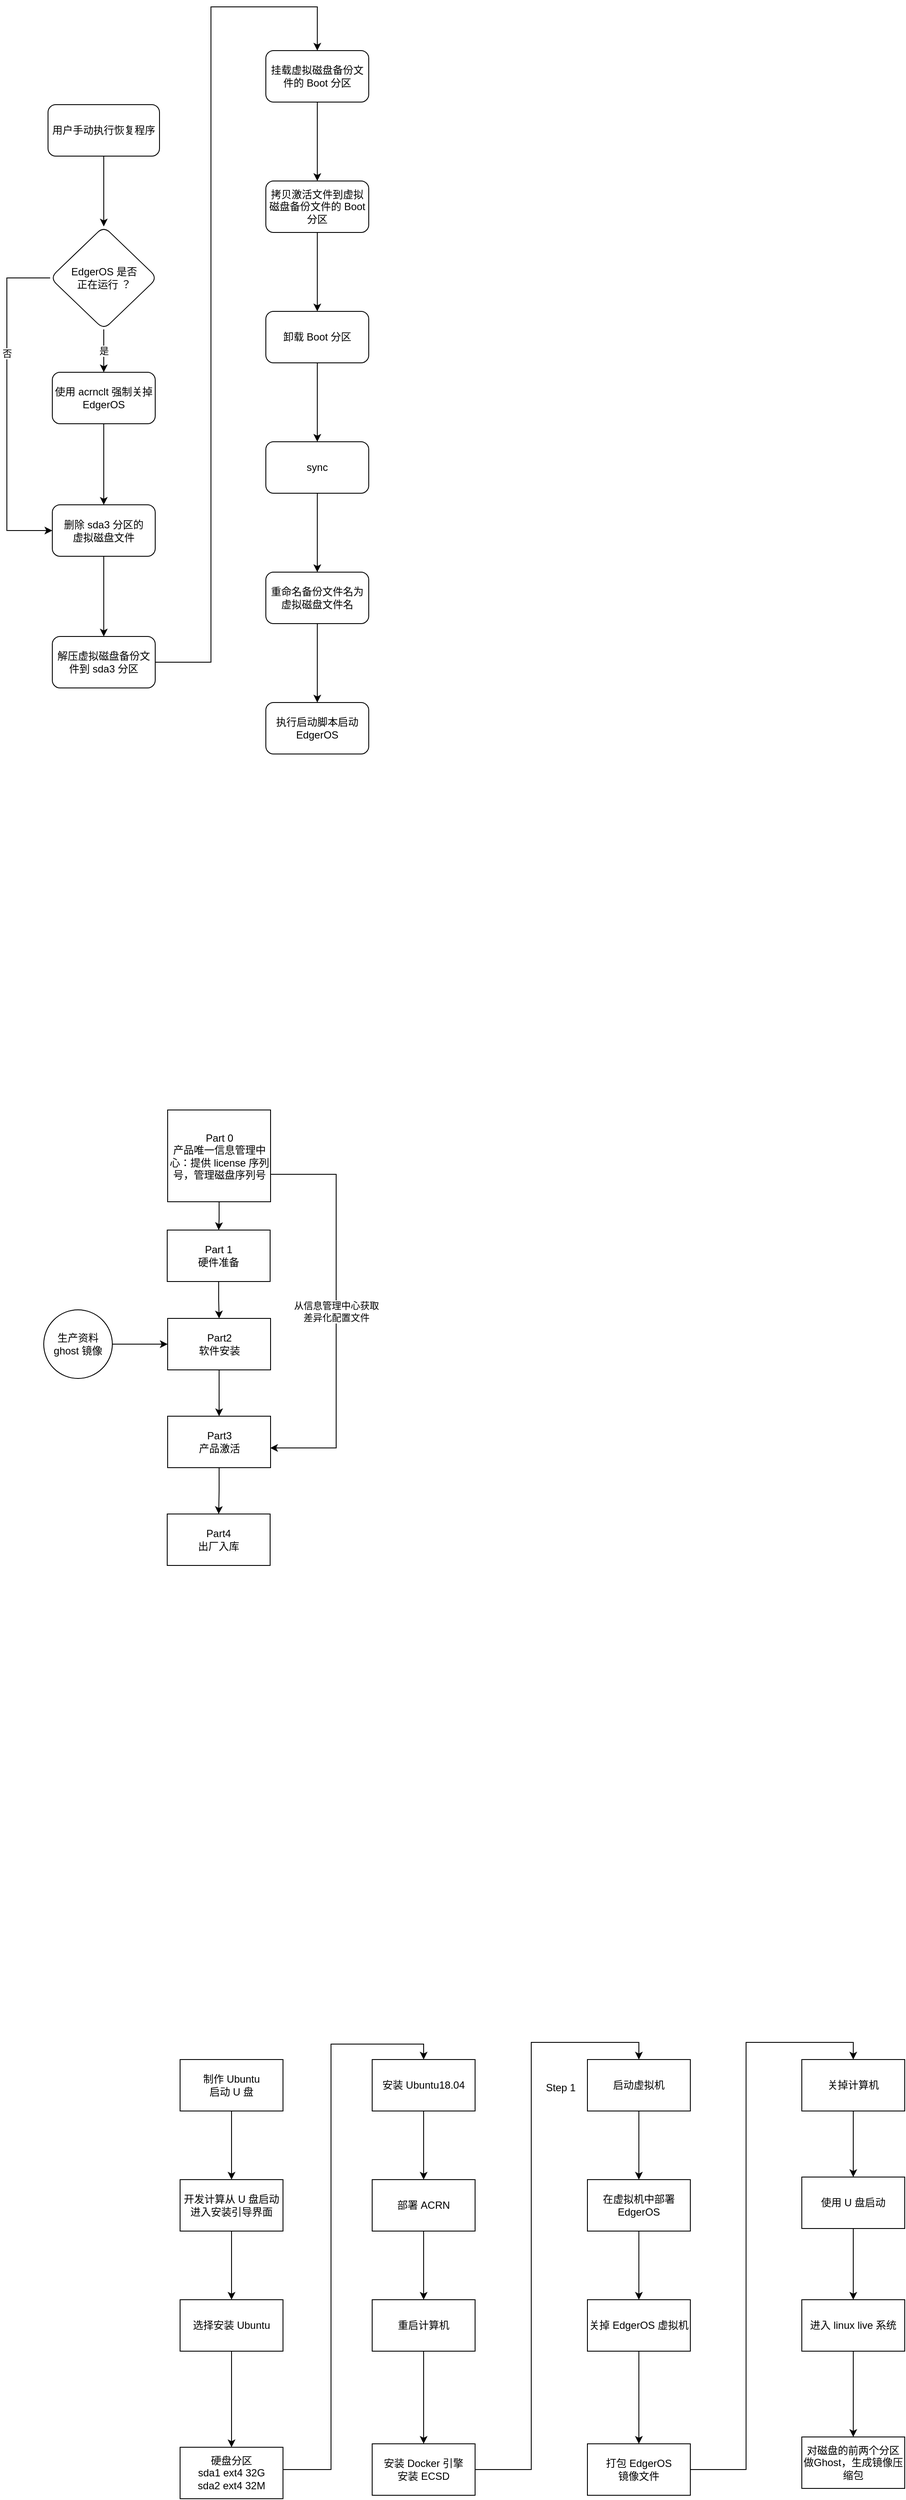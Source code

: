 <mxfile version="20.2.3" type="github">
  <diagram id="C5RBs43oDa-KdzZeNtuy" name="Page-1">
    <mxGraphModel dx="1087" dy="1874" grid="1" gridSize="10" guides="1" tooltips="1" connect="1" arrows="1" fold="1" page="1" pageScale="1" pageWidth="827" pageHeight="1169" math="0" shadow="0">
      <root>
        <mxCell id="WIyWlLk6GJQsqaUBKTNV-0" />
        <mxCell id="WIyWlLk6GJQsqaUBKTNV-1" parent="WIyWlLk6GJQsqaUBKTNV-0" />
        <mxCell id="gS-gUmE_YttaVzdTsZu5-10" value="" style="edgeStyle=orthogonalEdgeStyle;rounded=0;orthogonalLoop=1;jettySize=auto;html=1;" parent="WIyWlLk6GJQsqaUBKTNV-1" source="gS-gUmE_YttaVzdTsZu5-0" target="gS-gUmE_YttaVzdTsZu5-9" edge="1">
          <mxGeometry relative="1" as="geometry" />
        </mxCell>
        <mxCell id="gS-gUmE_YttaVzdTsZu5-0" value="用户手动执行恢复程序" style="rounded=1;whiteSpace=wrap;html=1;fontSize=12;glass=0;strokeWidth=1;shadow=0;" parent="WIyWlLk6GJQsqaUBKTNV-1" vertex="1">
          <mxGeometry x="212" y="88" width="130" height="60" as="geometry" />
        </mxCell>
        <mxCell id="gS-gUmE_YttaVzdTsZu5-12" value="是" style="edgeStyle=orthogonalEdgeStyle;rounded=0;orthogonalLoop=1;jettySize=auto;html=1;" parent="WIyWlLk6GJQsqaUBKTNV-1" source="gS-gUmE_YttaVzdTsZu5-9" target="gS-gUmE_YttaVzdTsZu5-11" edge="1">
          <mxGeometry relative="1" as="geometry" />
        </mxCell>
        <mxCell id="ZV1ujzpNFESYG6xru0eM-10" style="edgeStyle=orthogonalEdgeStyle;rounded=0;orthogonalLoop=1;jettySize=auto;html=1;entryX=0;entryY=0.5;entryDx=0;entryDy=0;" edge="1" parent="WIyWlLk6GJQsqaUBKTNV-1" source="gS-gUmE_YttaVzdTsZu5-9" target="ZV1ujzpNFESYG6xru0eM-4">
          <mxGeometry relative="1" as="geometry">
            <Array as="points">
              <mxPoint x="164" y="290" />
              <mxPoint x="164" y="585" />
            </Array>
          </mxGeometry>
        </mxCell>
        <mxCell id="ZV1ujzpNFESYG6xru0eM-11" value="否" style="edgeLabel;html=1;align=center;verticalAlign=middle;resizable=0;points=[];" vertex="1" connectable="0" parent="ZV1ujzpNFESYG6xru0eM-10">
          <mxGeometry x="-0.33" relative="1" as="geometry">
            <mxPoint y="5" as="offset" />
          </mxGeometry>
        </mxCell>
        <mxCell id="gS-gUmE_YttaVzdTsZu5-9" value="EdgerOS 是否&lt;br&gt;正在运行 ？" style="rhombus;whiteSpace=wrap;html=1;rounded=1;glass=0;strokeWidth=1;shadow=0;" parent="WIyWlLk6GJQsqaUBKTNV-1" vertex="1">
          <mxGeometry x="214.5" y="230" width="125" height="120" as="geometry" />
        </mxCell>
        <mxCell id="ZV1ujzpNFESYG6xru0eM-5" value="" style="edgeStyle=orthogonalEdgeStyle;rounded=0;orthogonalLoop=1;jettySize=auto;html=1;" edge="1" parent="WIyWlLk6GJQsqaUBKTNV-1" source="gS-gUmE_YttaVzdTsZu5-11" target="ZV1ujzpNFESYG6xru0eM-4">
          <mxGeometry relative="1" as="geometry" />
        </mxCell>
        <mxCell id="gS-gUmE_YttaVzdTsZu5-11" value="使用 acrnclt 强制关掉 EdgerOS" style="whiteSpace=wrap;html=1;rounded=1;glass=0;strokeWidth=1;shadow=0;" parent="WIyWlLk6GJQsqaUBKTNV-1" vertex="1">
          <mxGeometry x="217" y="400" width="120" height="60" as="geometry" />
        </mxCell>
        <mxCell id="gS-gUmE_YttaVzdTsZu5-25" value="执行启动脚本启动 EdgerOS" style="whiteSpace=wrap;html=1;rounded=1;glass=0;strokeWidth=1;shadow=0;flipV=1;flipH=0;" parent="WIyWlLk6GJQsqaUBKTNV-1" vertex="1">
          <mxGeometry x="466" y="785" width="120" height="60" as="geometry" />
        </mxCell>
        <mxCell id="gS-gUmE_YttaVzdTsZu5-35" style="edgeStyle=orthogonalEdgeStyle;rounded=0;orthogonalLoop=1;jettySize=auto;html=1;exitX=0.5;exitY=1;exitDx=0;exitDy=0;entryX=0.5;entryY=0;entryDx=0;entryDy=0;" parent="WIyWlLk6GJQsqaUBKTNV-1" source="gS-gUmE_YttaVzdTsZu5-26" target="gS-gUmE_YttaVzdTsZu5-25" edge="1">
          <mxGeometry relative="1" as="geometry" />
        </mxCell>
        <mxCell id="gS-gUmE_YttaVzdTsZu5-26" value="重命名备份文件名为虚拟磁盘文件名" style="whiteSpace=wrap;html=1;rounded=1;glass=0;strokeWidth=1;shadow=0;flipV=1;flipH=0;" parent="WIyWlLk6GJQsqaUBKTNV-1" vertex="1">
          <mxGeometry x="466" y="633" width="120" height="60" as="geometry" />
        </mxCell>
        <mxCell id="ZV1ujzpNFESYG6xru0eM-8" style="edgeStyle=orthogonalEdgeStyle;rounded=0;orthogonalLoop=1;jettySize=auto;html=1;exitX=0.5;exitY=1;exitDx=0;exitDy=0;" edge="1" parent="WIyWlLk6GJQsqaUBKTNV-1" source="gS-gUmE_YttaVzdTsZu5-28" target="gS-gUmE_YttaVzdTsZu5-30">
          <mxGeometry relative="1" as="geometry" />
        </mxCell>
        <mxCell id="gS-gUmE_YttaVzdTsZu5-28" value="挂载虚拟磁盘备份文件的 Boot 分区" style="whiteSpace=wrap;html=1;rounded=1;glass=0;strokeWidth=1;shadow=0;flipV=1;flipH=0;" parent="WIyWlLk6GJQsqaUBKTNV-1" vertex="1">
          <mxGeometry x="466" y="25" width="120" height="60" as="geometry" />
        </mxCell>
        <mxCell id="gS-gUmE_YttaVzdTsZu5-39" value="" style="edgeStyle=orthogonalEdgeStyle;rounded=0;orthogonalLoop=1;jettySize=auto;html=1;" parent="WIyWlLk6GJQsqaUBKTNV-1" source="gS-gUmE_YttaVzdTsZu5-30" target="gS-gUmE_YttaVzdTsZu5-38" edge="1">
          <mxGeometry relative="1" as="geometry" />
        </mxCell>
        <mxCell id="gS-gUmE_YttaVzdTsZu5-30" value="拷贝激活文件到虚拟磁盘备份文件的 Boot 分区" style="whiteSpace=wrap;html=1;rounded=1;glass=0;strokeWidth=1;shadow=0;flipV=1;flipH=0;" parent="WIyWlLk6GJQsqaUBKTNV-1" vertex="1">
          <mxGeometry x="466" y="177" width="120" height="60" as="geometry" />
        </mxCell>
        <mxCell id="gS-gUmE_YttaVzdTsZu5-41" value="" style="edgeStyle=orthogonalEdgeStyle;rounded=0;orthogonalLoop=1;jettySize=auto;html=1;" parent="WIyWlLk6GJQsqaUBKTNV-1" source="gS-gUmE_YttaVzdTsZu5-38" target="gS-gUmE_YttaVzdTsZu5-40" edge="1">
          <mxGeometry relative="1" as="geometry" />
        </mxCell>
        <mxCell id="gS-gUmE_YttaVzdTsZu5-38" value="卸载 Boot 分区" style="whiteSpace=wrap;html=1;rounded=1;glass=0;strokeWidth=1;shadow=0;flipV=1;flipH=0;" parent="WIyWlLk6GJQsqaUBKTNV-1" vertex="1">
          <mxGeometry x="466" y="329" width="120" height="60" as="geometry" />
        </mxCell>
        <mxCell id="gS-gUmE_YttaVzdTsZu5-42" style="edgeStyle=orthogonalEdgeStyle;rounded=0;orthogonalLoop=1;jettySize=auto;html=1;" parent="WIyWlLk6GJQsqaUBKTNV-1" source="gS-gUmE_YttaVzdTsZu5-40" target="gS-gUmE_YttaVzdTsZu5-26" edge="1">
          <mxGeometry relative="1" as="geometry" />
        </mxCell>
        <mxCell id="gS-gUmE_YttaVzdTsZu5-40" value="sync" style="whiteSpace=wrap;html=1;rounded=1;glass=0;strokeWidth=1;shadow=0;flipV=1;flipH=0;" parent="WIyWlLk6GJQsqaUBKTNV-1" vertex="1">
          <mxGeometry x="466" y="481" width="120" height="60" as="geometry" />
        </mxCell>
        <mxCell id="9X3dWUdTX9as2_ivopGH-2" value="" style="edgeStyle=orthogonalEdgeStyle;rounded=0;orthogonalLoop=1;jettySize=auto;html=1;" parent="WIyWlLk6GJQsqaUBKTNV-1" source="9X3dWUdTX9as2_ivopGH-0" target="9X3dWUdTX9as2_ivopGH-1" edge="1">
          <mxGeometry relative="1" as="geometry" />
        </mxCell>
        <mxCell id="9X3dWUdTX9as2_ivopGH-12" value="从信息管理中心获取&lt;br&gt;差异化配置文件" style="edgeStyle=orthogonalEdgeStyle;rounded=0;orthogonalLoop=1;jettySize=auto;html=1;entryX=0.996;entryY=0.617;entryDx=0;entryDy=0;entryPerimeter=0;" parent="WIyWlLk6GJQsqaUBKTNV-1" source="9X3dWUdTX9as2_ivopGH-0" target="9X3dWUdTX9as2_ivopGH-5" edge="1">
          <mxGeometry relative="1" as="geometry">
            <Array as="points">
              <mxPoint x="548" y="1335" />
              <mxPoint x="548" y="1654" />
            </Array>
          </mxGeometry>
        </mxCell>
        <mxCell id="9X3dWUdTX9as2_ivopGH-0" value="Part 0&lt;br&gt;产品唯一信息管理中心：提供 license 序列号，管理磁盘序列号" style="rounded=0;whiteSpace=wrap;html=1;" parent="WIyWlLk6GJQsqaUBKTNV-1" vertex="1">
          <mxGeometry x="351.5" y="1260" width="120" height="107" as="geometry" />
        </mxCell>
        <mxCell id="9X3dWUdTX9as2_ivopGH-4" value="" style="edgeStyle=orthogonalEdgeStyle;rounded=0;orthogonalLoop=1;jettySize=auto;html=1;" parent="WIyWlLk6GJQsqaUBKTNV-1" source="9X3dWUdTX9as2_ivopGH-1" target="9X3dWUdTX9as2_ivopGH-3" edge="1">
          <mxGeometry relative="1" as="geometry" />
        </mxCell>
        <mxCell id="9X3dWUdTX9as2_ivopGH-1" value="Part 1&lt;br&gt;硬件准备" style="whiteSpace=wrap;html=1;rounded=0;" parent="WIyWlLk6GJQsqaUBKTNV-1" vertex="1">
          <mxGeometry x="351" y="1400" width="120" height="60" as="geometry" />
        </mxCell>
        <mxCell id="9X3dWUdTX9as2_ivopGH-6" value="" style="edgeStyle=orthogonalEdgeStyle;rounded=0;orthogonalLoop=1;jettySize=auto;html=1;" parent="WIyWlLk6GJQsqaUBKTNV-1" source="9X3dWUdTX9as2_ivopGH-3" target="9X3dWUdTX9as2_ivopGH-5" edge="1">
          <mxGeometry relative="1" as="geometry" />
        </mxCell>
        <mxCell id="9X3dWUdTX9as2_ivopGH-3" value="Part2&lt;br&gt;软件安装" style="whiteSpace=wrap;html=1;rounded=0;" parent="WIyWlLk6GJQsqaUBKTNV-1" vertex="1">
          <mxGeometry x="351.5" y="1503" width="120" height="60" as="geometry" />
        </mxCell>
        <mxCell id="9X3dWUdTX9as2_ivopGH-8" value="" style="edgeStyle=orthogonalEdgeStyle;rounded=0;orthogonalLoop=1;jettySize=auto;html=1;" parent="WIyWlLk6GJQsqaUBKTNV-1" source="9X3dWUdTX9as2_ivopGH-5" target="9X3dWUdTX9as2_ivopGH-7" edge="1">
          <mxGeometry relative="1" as="geometry" />
        </mxCell>
        <mxCell id="9X3dWUdTX9as2_ivopGH-5" value="Part3&lt;br&gt;产品激活" style="whiteSpace=wrap;html=1;rounded=0;" parent="WIyWlLk6GJQsqaUBKTNV-1" vertex="1">
          <mxGeometry x="351.5" y="1617" width="120" height="60" as="geometry" />
        </mxCell>
        <mxCell id="9X3dWUdTX9as2_ivopGH-7" value="Part4&lt;br&gt;出厂入库" style="whiteSpace=wrap;html=1;rounded=0;" parent="WIyWlLk6GJQsqaUBKTNV-1" vertex="1">
          <mxGeometry x="351" y="1731" width="120" height="60" as="geometry" />
        </mxCell>
        <mxCell id="9X3dWUdTX9as2_ivopGH-11" style="edgeStyle=orthogonalEdgeStyle;rounded=0;orthogonalLoop=1;jettySize=auto;html=1;" parent="WIyWlLk6GJQsqaUBKTNV-1" source="9X3dWUdTX9as2_ivopGH-9" target="9X3dWUdTX9as2_ivopGH-3" edge="1">
          <mxGeometry relative="1" as="geometry" />
        </mxCell>
        <mxCell id="9X3dWUdTX9as2_ivopGH-9" value="生产资料&lt;br&gt;ghost 镜像" style="ellipse;whiteSpace=wrap;html=1;aspect=fixed;" parent="WIyWlLk6GJQsqaUBKTNV-1" vertex="1">
          <mxGeometry x="207" y="1493" width="80" height="80" as="geometry" />
        </mxCell>
        <mxCell id="PrhjTe8jPgMwE5NyQmtl-4" value="" style="edgeStyle=orthogonalEdgeStyle;rounded=0;orthogonalLoop=1;jettySize=auto;html=1;" parent="WIyWlLk6GJQsqaUBKTNV-1" source="PrhjTe8jPgMwE5NyQmtl-1" target="PrhjTe8jPgMwE5NyQmtl-3" edge="1">
          <mxGeometry relative="1" as="geometry" />
        </mxCell>
        <mxCell id="PrhjTe8jPgMwE5NyQmtl-1" value="安装 Ubuntu18.04" style="whiteSpace=wrap;html=1;rounded=0;" parent="WIyWlLk6GJQsqaUBKTNV-1" vertex="1">
          <mxGeometry x="590" y="2367" width="120" height="60" as="geometry" />
        </mxCell>
        <mxCell id="PrhjTe8jPgMwE5NyQmtl-6" value="" style="edgeStyle=orthogonalEdgeStyle;rounded=0;orthogonalLoop=1;jettySize=auto;html=1;" parent="WIyWlLk6GJQsqaUBKTNV-1" source="PrhjTe8jPgMwE5NyQmtl-3" target="PrhjTe8jPgMwE5NyQmtl-5" edge="1">
          <mxGeometry relative="1" as="geometry" />
        </mxCell>
        <mxCell id="PrhjTe8jPgMwE5NyQmtl-3" value="部署 ACRN" style="whiteSpace=wrap;html=1;rounded=0;" parent="WIyWlLk6GJQsqaUBKTNV-1" vertex="1">
          <mxGeometry x="590" y="2507" width="120" height="60" as="geometry" />
        </mxCell>
        <mxCell id="PrhjTe8jPgMwE5NyQmtl-18" style="edgeStyle=orthogonalEdgeStyle;rounded=0;orthogonalLoop=1;jettySize=auto;html=1;" parent="WIyWlLk6GJQsqaUBKTNV-1" source="PrhjTe8jPgMwE5NyQmtl-5" target="PrhjTe8jPgMwE5NyQmtl-17" edge="1">
          <mxGeometry relative="1" as="geometry" />
        </mxCell>
        <mxCell id="PrhjTe8jPgMwE5NyQmtl-5" value="重启计算机" style="whiteSpace=wrap;html=1;rounded=0;" parent="WIyWlLk6GJQsqaUBKTNV-1" vertex="1">
          <mxGeometry x="590" y="2647" width="120" height="60" as="geometry" />
        </mxCell>
        <mxCell id="PrhjTe8jPgMwE5NyQmtl-20" value="" style="edgeStyle=orthogonalEdgeStyle;rounded=0;orthogonalLoop=1;jettySize=auto;html=1;" parent="WIyWlLk6GJQsqaUBKTNV-1" source="PrhjTe8jPgMwE5NyQmtl-9" target="PrhjTe8jPgMwE5NyQmtl-19" edge="1">
          <mxGeometry relative="1" as="geometry" />
        </mxCell>
        <mxCell id="PrhjTe8jPgMwE5NyQmtl-9" value="启动虚拟机" style="whiteSpace=wrap;html=1;rounded=0;" parent="WIyWlLk6GJQsqaUBKTNV-1" vertex="1">
          <mxGeometry x="841" y="2367" width="120" height="60" as="geometry" />
        </mxCell>
        <mxCell id="PrhjTe8jPgMwE5NyQmtl-33" style="edgeStyle=orthogonalEdgeStyle;rounded=0;orthogonalLoop=1;jettySize=auto;html=1;entryX=0.5;entryY=0;entryDx=0;entryDy=0;" parent="WIyWlLk6GJQsqaUBKTNV-1" source="PrhjTe8jPgMwE5NyQmtl-17" target="PrhjTe8jPgMwE5NyQmtl-9" edge="1">
          <mxGeometry relative="1" as="geometry" />
        </mxCell>
        <mxCell id="PrhjTe8jPgMwE5NyQmtl-17" value="安装 Docker 引擎&lt;br&gt;安装 ECSD" style="whiteSpace=wrap;html=1;rounded=0;" parent="WIyWlLk6GJQsqaUBKTNV-1" vertex="1">
          <mxGeometry x="590" y="2815" width="120" height="60" as="geometry" />
        </mxCell>
        <mxCell id="PrhjTe8jPgMwE5NyQmtl-22" value="" style="edgeStyle=orthogonalEdgeStyle;rounded=0;orthogonalLoop=1;jettySize=auto;html=1;" parent="WIyWlLk6GJQsqaUBKTNV-1" source="PrhjTe8jPgMwE5NyQmtl-19" target="PrhjTe8jPgMwE5NyQmtl-21" edge="1">
          <mxGeometry relative="1" as="geometry" />
        </mxCell>
        <mxCell id="PrhjTe8jPgMwE5NyQmtl-19" value="在虚拟机中部署 EdgerOS" style="whiteSpace=wrap;html=1;rounded=0;" parent="WIyWlLk6GJQsqaUBKTNV-1" vertex="1">
          <mxGeometry x="841" y="2507" width="120" height="60" as="geometry" />
        </mxCell>
        <mxCell id="PrhjTe8jPgMwE5NyQmtl-24" value="" style="edgeStyle=orthogonalEdgeStyle;rounded=0;orthogonalLoop=1;jettySize=auto;html=1;" parent="WIyWlLk6GJQsqaUBKTNV-1" source="PrhjTe8jPgMwE5NyQmtl-21" target="PrhjTe8jPgMwE5NyQmtl-23" edge="1">
          <mxGeometry relative="1" as="geometry" />
        </mxCell>
        <mxCell id="PrhjTe8jPgMwE5NyQmtl-21" value="关掉 EdgerOS 虚拟机" style="whiteSpace=wrap;html=1;rounded=0;" parent="WIyWlLk6GJQsqaUBKTNV-1" vertex="1">
          <mxGeometry x="841" y="2647" width="120" height="60" as="geometry" />
        </mxCell>
        <mxCell id="PrhjTe8jPgMwE5NyQmtl-34" style="edgeStyle=orthogonalEdgeStyle;rounded=0;orthogonalLoop=1;jettySize=auto;html=1;entryX=0.5;entryY=0;entryDx=0;entryDy=0;" parent="WIyWlLk6GJQsqaUBKTNV-1" source="PrhjTe8jPgMwE5NyQmtl-23" target="PrhjTe8jPgMwE5NyQmtl-25" edge="1">
          <mxGeometry relative="1" as="geometry" />
        </mxCell>
        <mxCell id="PrhjTe8jPgMwE5NyQmtl-23" value="打包 EdgerOS &lt;br&gt;镜像文件" style="whiteSpace=wrap;html=1;rounded=0;" parent="WIyWlLk6GJQsqaUBKTNV-1" vertex="1">
          <mxGeometry x="841" y="2815" width="120" height="60" as="geometry" />
        </mxCell>
        <mxCell id="PrhjTe8jPgMwE5NyQmtl-29" value="" style="edgeStyle=orthogonalEdgeStyle;rounded=0;orthogonalLoop=1;jettySize=auto;html=1;" parent="WIyWlLk6GJQsqaUBKTNV-1" source="PrhjTe8jPgMwE5NyQmtl-25" target="PrhjTe8jPgMwE5NyQmtl-28" edge="1">
          <mxGeometry relative="1" as="geometry" />
        </mxCell>
        <mxCell id="PrhjTe8jPgMwE5NyQmtl-25" value="关掉计算机" style="whiteSpace=wrap;html=1;rounded=0;" parent="WIyWlLk6GJQsqaUBKTNV-1" vertex="1">
          <mxGeometry x="1091" y="2367" width="120" height="60" as="geometry" />
        </mxCell>
        <mxCell id="PrhjTe8jPgMwE5NyQmtl-31" value="" style="edgeStyle=orthogonalEdgeStyle;rounded=0;orthogonalLoop=1;jettySize=auto;html=1;" parent="WIyWlLk6GJQsqaUBKTNV-1" source="PrhjTe8jPgMwE5NyQmtl-28" target="PrhjTe8jPgMwE5NyQmtl-30" edge="1">
          <mxGeometry relative="1" as="geometry" />
        </mxCell>
        <mxCell id="PrhjTe8jPgMwE5NyQmtl-28" value="使用 U 盘启动" style="whiteSpace=wrap;html=1;rounded=0;" parent="WIyWlLk6GJQsqaUBKTNV-1" vertex="1">
          <mxGeometry x="1091" y="2504" width="120" height="60" as="geometry" />
        </mxCell>
        <mxCell id="PrhjTe8jPgMwE5NyQmtl-36" value="" style="edgeStyle=orthogonalEdgeStyle;rounded=0;orthogonalLoop=1;jettySize=auto;html=1;" parent="WIyWlLk6GJQsqaUBKTNV-1" source="PrhjTe8jPgMwE5NyQmtl-30" target="PrhjTe8jPgMwE5NyQmtl-35" edge="1">
          <mxGeometry relative="1" as="geometry" />
        </mxCell>
        <mxCell id="PrhjTe8jPgMwE5NyQmtl-30" value="进入 linux live 系统" style="whiteSpace=wrap;html=1;rounded=0;" parent="WIyWlLk6GJQsqaUBKTNV-1" vertex="1">
          <mxGeometry x="1091" y="2647" width="120" height="60" as="geometry" />
        </mxCell>
        <mxCell id="PrhjTe8jPgMwE5NyQmtl-35" value="对磁盘的前两个分区做Ghost，生成镜像压缩包" style="whiteSpace=wrap;html=1;rounded=0;" parent="WIyWlLk6GJQsqaUBKTNV-1" vertex="1">
          <mxGeometry x="1091" y="2807" width="120" height="60" as="geometry" />
        </mxCell>
        <mxCell id="PrhjTe8jPgMwE5NyQmtl-38" style="edgeStyle=orthogonalEdgeStyle;rounded=0;orthogonalLoop=1;jettySize=auto;html=1;" parent="WIyWlLk6GJQsqaUBKTNV-1" source="PrhjTe8jPgMwE5NyQmtl-37" target="PrhjTe8jPgMwE5NyQmtl-1" edge="1">
          <mxGeometry relative="1" as="geometry">
            <Array as="points">
              <mxPoint x="542" y="2845" />
              <mxPoint x="542" y="2349" />
              <mxPoint x="650" y="2349" />
            </Array>
          </mxGeometry>
        </mxCell>
        <mxCell id="PrhjTe8jPgMwE5NyQmtl-37" value="硬盘分区&lt;br&gt;sda1 ext4 32G&lt;br&gt;sda2 ext4 32M" style="rounded=0;whiteSpace=wrap;html=1;" parent="WIyWlLk6GJQsqaUBKTNV-1" vertex="1">
          <mxGeometry x="366" y="2819" width="120" height="60" as="geometry" />
        </mxCell>
        <mxCell id="PrhjTe8jPgMwE5NyQmtl-40" value="Step 1" style="text;html=1;strokeColor=none;fillColor=none;align=center;verticalAlign=middle;whiteSpace=wrap;rounded=0;" parent="WIyWlLk6GJQsqaUBKTNV-1" vertex="1">
          <mxGeometry x="780" y="2385" width="60" height="30" as="geometry" />
        </mxCell>
        <mxCell id="PrhjTe8jPgMwE5NyQmtl-44" value="" style="edgeStyle=orthogonalEdgeStyle;rounded=0;orthogonalLoop=1;jettySize=auto;html=1;" parent="WIyWlLk6GJQsqaUBKTNV-1" source="PrhjTe8jPgMwE5NyQmtl-41" target="PrhjTe8jPgMwE5NyQmtl-43" edge="1">
          <mxGeometry relative="1" as="geometry" />
        </mxCell>
        <mxCell id="PrhjTe8jPgMwE5NyQmtl-41" value="制作 Ubuntu &lt;br&gt;启动 U 盘" style="whiteSpace=wrap;html=1;rounded=0;" parent="WIyWlLk6GJQsqaUBKTNV-1" vertex="1">
          <mxGeometry x="366" y="2367" width="120" height="60" as="geometry" />
        </mxCell>
        <mxCell id="PrhjTe8jPgMwE5NyQmtl-46" value="" style="edgeStyle=orthogonalEdgeStyle;rounded=0;orthogonalLoop=1;jettySize=auto;html=1;" parent="WIyWlLk6GJQsqaUBKTNV-1" source="PrhjTe8jPgMwE5NyQmtl-43" target="PrhjTe8jPgMwE5NyQmtl-45" edge="1">
          <mxGeometry relative="1" as="geometry" />
        </mxCell>
        <mxCell id="PrhjTe8jPgMwE5NyQmtl-43" value="开发计算从 U 盘启动&lt;br&gt;进入安装引导界面" style="whiteSpace=wrap;html=1;rounded=0;" parent="WIyWlLk6GJQsqaUBKTNV-1" vertex="1">
          <mxGeometry x="366" y="2507" width="120" height="60" as="geometry" />
        </mxCell>
        <mxCell id="PrhjTe8jPgMwE5NyQmtl-47" value="" style="edgeStyle=orthogonalEdgeStyle;rounded=0;orthogonalLoop=1;jettySize=auto;html=1;" parent="WIyWlLk6GJQsqaUBKTNV-1" source="PrhjTe8jPgMwE5NyQmtl-45" target="PrhjTe8jPgMwE5NyQmtl-37" edge="1">
          <mxGeometry relative="1" as="geometry" />
        </mxCell>
        <mxCell id="PrhjTe8jPgMwE5NyQmtl-45" value="选择安装 Ubuntu" style="whiteSpace=wrap;html=1;rounded=0;" parent="WIyWlLk6GJQsqaUBKTNV-1" vertex="1">
          <mxGeometry x="366" y="2647" width="120" height="60" as="geometry" />
        </mxCell>
        <mxCell id="ZV1ujzpNFESYG6xru0eM-7" value="" style="edgeStyle=orthogonalEdgeStyle;rounded=0;orthogonalLoop=1;jettySize=auto;html=1;" edge="1" parent="WIyWlLk6GJQsqaUBKTNV-1" source="ZV1ujzpNFESYG6xru0eM-4" target="ZV1ujzpNFESYG6xru0eM-6">
          <mxGeometry relative="1" as="geometry" />
        </mxCell>
        <mxCell id="ZV1ujzpNFESYG6xru0eM-4" value="删除 sda3 分区的&lt;br&gt;虚拟磁盘文件" style="whiteSpace=wrap;html=1;rounded=1;glass=0;strokeWidth=1;shadow=0;" vertex="1" parent="WIyWlLk6GJQsqaUBKTNV-1">
          <mxGeometry x="217" y="554.5" width="120" height="60" as="geometry" />
        </mxCell>
        <mxCell id="ZV1ujzpNFESYG6xru0eM-9" style="edgeStyle=orthogonalEdgeStyle;rounded=0;orthogonalLoop=1;jettySize=auto;html=1;entryX=0.5;entryY=0;entryDx=0;entryDy=0;" edge="1" parent="WIyWlLk6GJQsqaUBKTNV-1" source="ZV1ujzpNFESYG6xru0eM-6" target="gS-gUmE_YttaVzdTsZu5-28">
          <mxGeometry relative="1" as="geometry">
            <Array as="points">
              <mxPoint x="402" y="738" />
              <mxPoint x="402" y="-26" />
              <mxPoint x="526" y="-26" />
            </Array>
          </mxGeometry>
        </mxCell>
        <mxCell id="ZV1ujzpNFESYG6xru0eM-6" value="解压虚拟磁盘备份文件到 sda3 分区" style="whiteSpace=wrap;html=1;rounded=1;glass=0;strokeWidth=1;shadow=0;" vertex="1" parent="WIyWlLk6GJQsqaUBKTNV-1">
          <mxGeometry x="217" y="708" width="120" height="60" as="geometry" />
        </mxCell>
      </root>
    </mxGraphModel>
  </diagram>
</mxfile>
